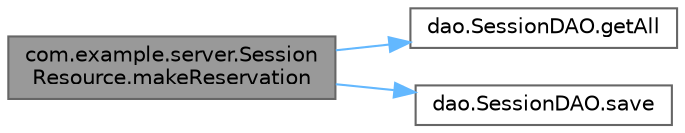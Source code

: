 digraph "com.example.server.SessionResource.makeReservation"
{
 // LATEX_PDF_SIZE
  bgcolor="transparent";
  edge [fontname=Helvetica,fontsize=10,labelfontname=Helvetica,labelfontsize=10];
  node [fontname=Helvetica,fontsize=10,shape=box,height=0.2,width=0.4];
  rankdir="LR";
  Node1 [label="com.example.server.Session\lResource.makeReservation",height=0.2,width=0.4,color="gray40", fillcolor="grey60", style="filled", fontcolor="black",tooltip=" "];
  Node1 -> Node2 [color="steelblue1",style="solid"];
  Node2 [label="dao.SessionDAO.getAll",height=0.2,width=0.4,color="grey40", fillcolor="white", style="filled",URL="$classdao_1_1_session_d_a_o.html#afab85c08dbd93a5ef33355982af275ac",tooltip=" "];
  Node1 -> Node3 [color="steelblue1",style="solid"];
  Node3 [label="dao.SessionDAO.save",height=0.2,width=0.4,color="grey40", fillcolor="white", style="filled",URL="$classdao_1_1_session_d_a_o.html#a3b1bbbc501d5016384484cd15ab50afa",tooltip=" "];
}
